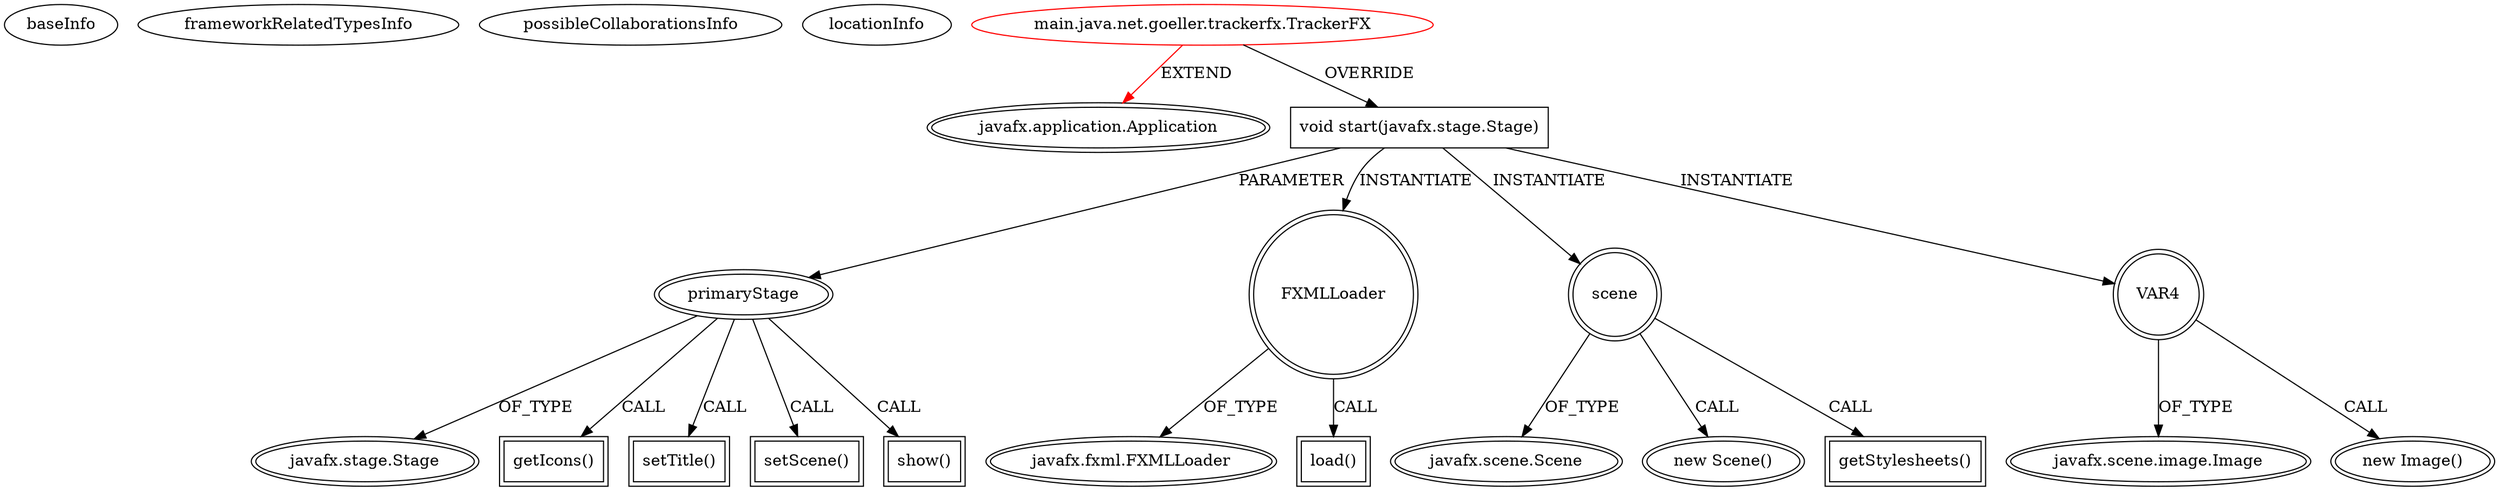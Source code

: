 digraph {
baseInfo[graphId=2270,category="extension_graph",isAnonymous=false,possibleRelation=false]
frameworkRelatedTypesInfo[0="javafx.application.Application"]
possibleCollaborationsInfo[]
locationInfo[projectName="cgoeller-trackerfx",filePath="/cgoeller-trackerfx/trackerfx-master/src/main/java/net/goeller/trackerfx/TrackerFX.java",contextSignature="TrackerFX",graphId="2270"]
0[label="main.java.net.goeller.trackerfx.TrackerFX",vertexType="ROOT_CLIENT_CLASS_DECLARATION",isFrameworkType=false,color=red]
1[label="javafx.application.Application",vertexType="FRAMEWORK_CLASS_TYPE",isFrameworkType=true,peripheries=2]
2[label="void start(javafx.stage.Stage)",vertexType="OVERRIDING_METHOD_DECLARATION",isFrameworkType=false,shape=box]
3[label="primaryStage",vertexType="PARAMETER_DECLARATION",isFrameworkType=true,peripheries=2]
4[label="javafx.stage.Stage",vertexType="FRAMEWORK_CLASS_TYPE",isFrameworkType=true,peripheries=2]
5[label="FXMLLoader",vertexType="VARIABLE_EXPRESION",isFrameworkType=true,peripheries=2,shape=circle]
7[label="javafx.fxml.FXMLLoader",vertexType="FRAMEWORK_CLASS_TYPE",isFrameworkType=true,peripheries=2]
6[label="load()",vertexType="INSIDE_CALL",isFrameworkType=true,peripheries=2,shape=box]
9[label="scene",vertexType="VARIABLE_EXPRESION",isFrameworkType=true,peripheries=2,shape=circle]
10[label="javafx.scene.Scene",vertexType="FRAMEWORK_CLASS_TYPE",isFrameworkType=true,peripheries=2]
8[label="new Scene()",vertexType="CONSTRUCTOR_CALL",isFrameworkType=true,peripheries=2]
12[label="getStylesheets()",vertexType="INSIDE_CALL",isFrameworkType=true,peripheries=2,shape=box]
14[label="getIcons()",vertexType="INSIDE_CALL",isFrameworkType=true,peripheries=2,shape=box]
16[label="VAR4",vertexType="VARIABLE_EXPRESION",isFrameworkType=true,peripheries=2,shape=circle]
17[label="javafx.scene.image.Image",vertexType="FRAMEWORK_CLASS_TYPE",isFrameworkType=true,peripheries=2]
15[label="new Image()",vertexType="CONSTRUCTOR_CALL",isFrameworkType=true,peripheries=2]
19[label="setTitle()",vertexType="INSIDE_CALL",isFrameworkType=true,peripheries=2,shape=box]
21[label="setScene()",vertexType="INSIDE_CALL",isFrameworkType=true,peripheries=2,shape=box]
23[label="show()",vertexType="INSIDE_CALL",isFrameworkType=true,peripheries=2,shape=box]
0->1[label="EXTEND",color=red]
0->2[label="OVERRIDE"]
3->4[label="OF_TYPE"]
2->3[label="PARAMETER"]
2->5[label="INSTANTIATE"]
5->7[label="OF_TYPE"]
5->6[label="CALL"]
2->9[label="INSTANTIATE"]
9->10[label="OF_TYPE"]
9->8[label="CALL"]
9->12[label="CALL"]
3->14[label="CALL"]
2->16[label="INSTANTIATE"]
16->17[label="OF_TYPE"]
16->15[label="CALL"]
3->19[label="CALL"]
3->21[label="CALL"]
3->23[label="CALL"]
}
